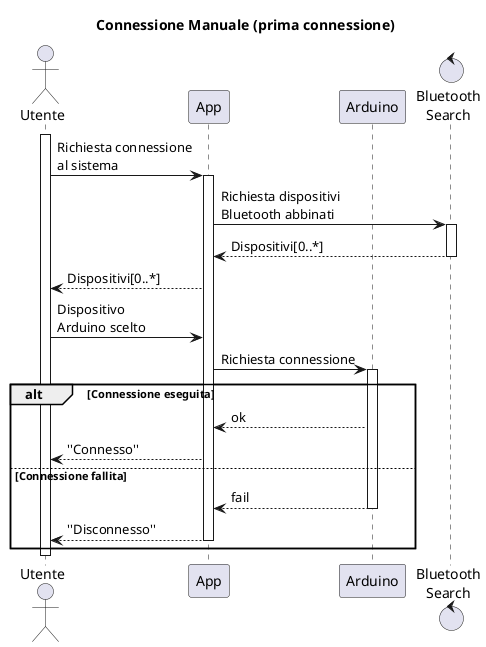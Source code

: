 @startuml
title Connessione Manuale (prima connessione)
actor Utente as ut
control "Bluetooth\nSearch" as bs order 50
activate ut
ut -> App: Richiesta connessione\nal sistema
activate App
App -> bs: Richiesta dispositivi\nBluetooth abbinati
activate bs
bs --> App: Dispositivi[0..*]
deactivate bs
App --> ut: Dispositivi[0..*]
ut -> App: Dispositivo\nArduino scelto
App -> Arduino: Richiesta connessione
activate Arduino
alt Connessione eseguita
    Arduino --> App: ok
    App --> ut: ''Connesso''
else Connessione fallita
    Arduino --> App: fail
    deactivate Arduino
    App --> ut: ''Disconnesso''
    deactivate App
end
deactivate ut


@enduml